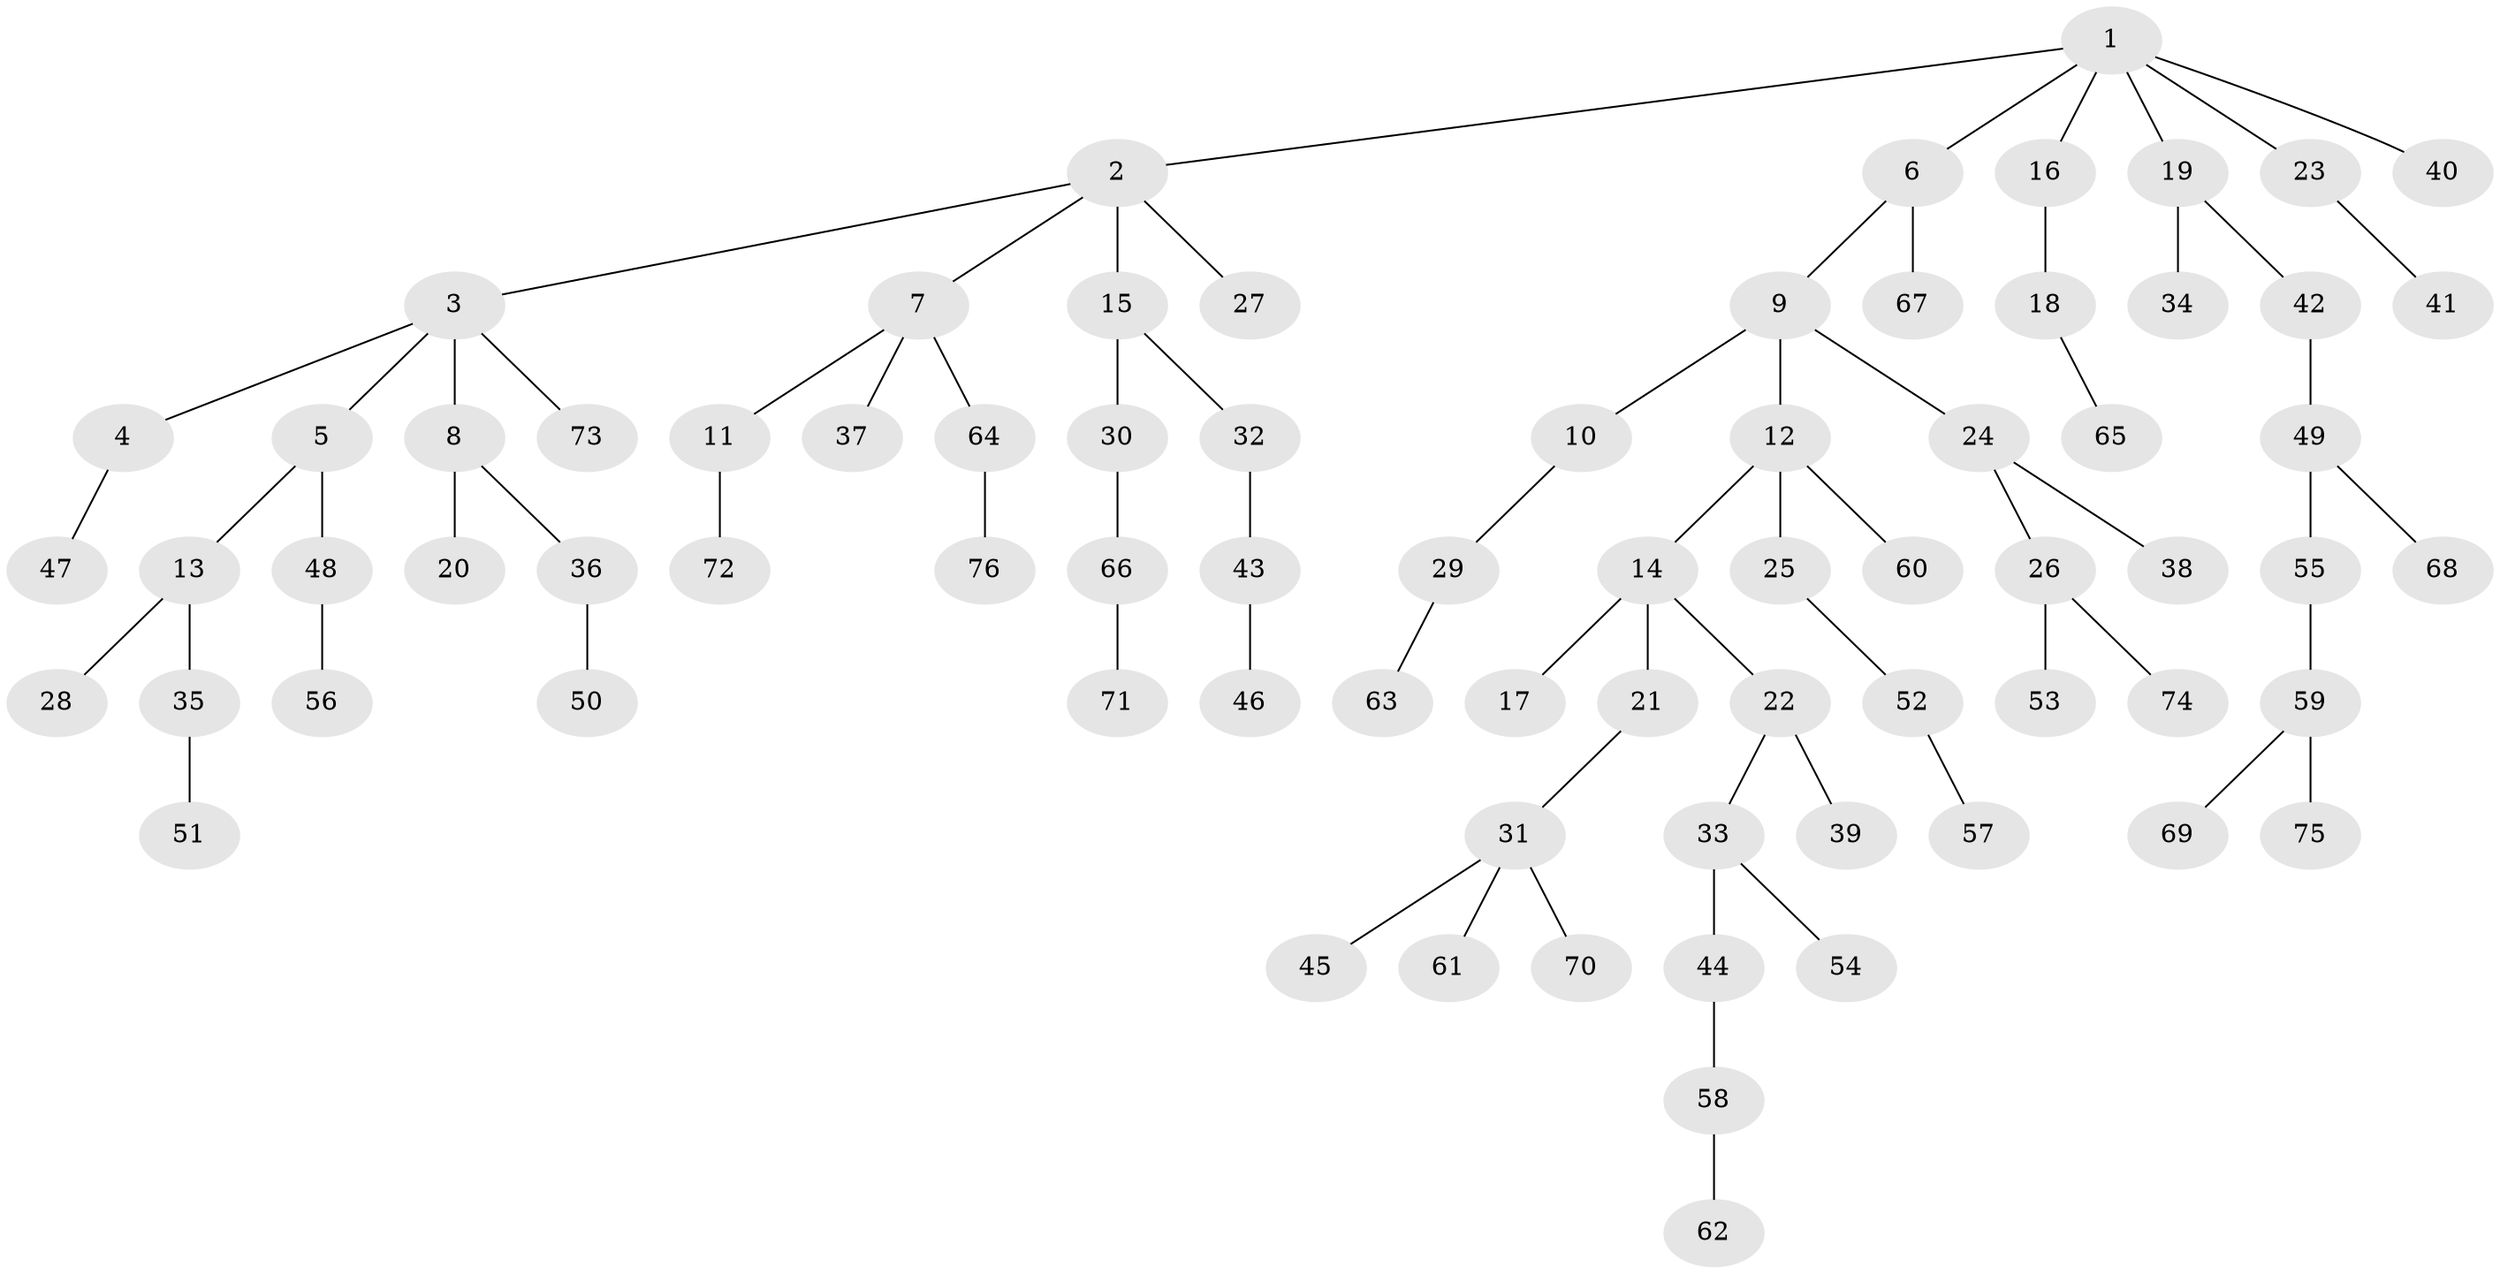 // coarse degree distribution, {9: 0.018867924528301886, 5: 0.018867924528301886, 3: 0.16981132075471697, 4: 0.05660377358490566, 2: 0.22641509433962265, 1: 0.5094339622641509}
// Generated by graph-tools (version 1.1) at 2025/19/03/04/25 18:19:21]
// undirected, 76 vertices, 75 edges
graph export_dot {
graph [start="1"]
  node [color=gray90,style=filled];
  1;
  2;
  3;
  4;
  5;
  6;
  7;
  8;
  9;
  10;
  11;
  12;
  13;
  14;
  15;
  16;
  17;
  18;
  19;
  20;
  21;
  22;
  23;
  24;
  25;
  26;
  27;
  28;
  29;
  30;
  31;
  32;
  33;
  34;
  35;
  36;
  37;
  38;
  39;
  40;
  41;
  42;
  43;
  44;
  45;
  46;
  47;
  48;
  49;
  50;
  51;
  52;
  53;
  54;
  55;
  56;
  57;
  58;
  59;
  60;
  61;
  62;
  63;
  64;
  65;
  66;
  67;
  68;
  69;
  70;
  71;
  72;
  73;
  74;
  75;
  76;
  1 -- 2;
  1 -- 6;
  1 -- 16;
  1 -- 19;
  1 -- 23;
  1 -- 40;
  2 -- 3;
  2 -- 7;
  2 -- 15;
  2 -- 27;
  3 -- 4;
  3 -- 5;
  3 -- 8;
  3 -- 73;
  4 -- 47;
  5 -- 13;
  5 -- 48;
  6 -- 9;
  6 -- 67;
  7 -- 11;
  7 -- 37;
  7 -- 64;
  8 -- 20;
  8 -- 36;
  9 -- 10;
  9 -- 12;
  9 -- 24;
  10 -- 29;
  11 -- 72;
  12 -- 14;
  12 -- 25;
  12 -- 60;
  13 -- 28;
  13 -- 35;
  14 -- 17;
  14 -- 21;
  14 -- 22;
  15 -- 30;
  15 -- 32;
  16 -- 18;
  18 -- 65;
  19 -- 34;
  19 -- 42;
  21 -- 31;
  22 -- 33;
  22 -- 39;
  23 -- 41;
  24 -- 26;
  24 -- 38;
  25 -- 52;
  26 -- 53;
  26 -- 74;
  29 -- 63;
  30 -- 66;
  31 -- 45;
  31 -- 61;
  31 -- 70;
  32 -- 43;
  33 -- 44;
  33 -- 54;
  35 -- 51;
  36 -- 50;
  42 -- 49;
  43 -- 46;
  44 -- 58;
  48 -- 56;
  49 -- 55;
  49 -- 68;
  52 -- 57;
  55 -- 59;
  58 -- 62;
  59 -- 69;
  59 -- 75;
  64 -- 76;
  66 -- 71;
}
